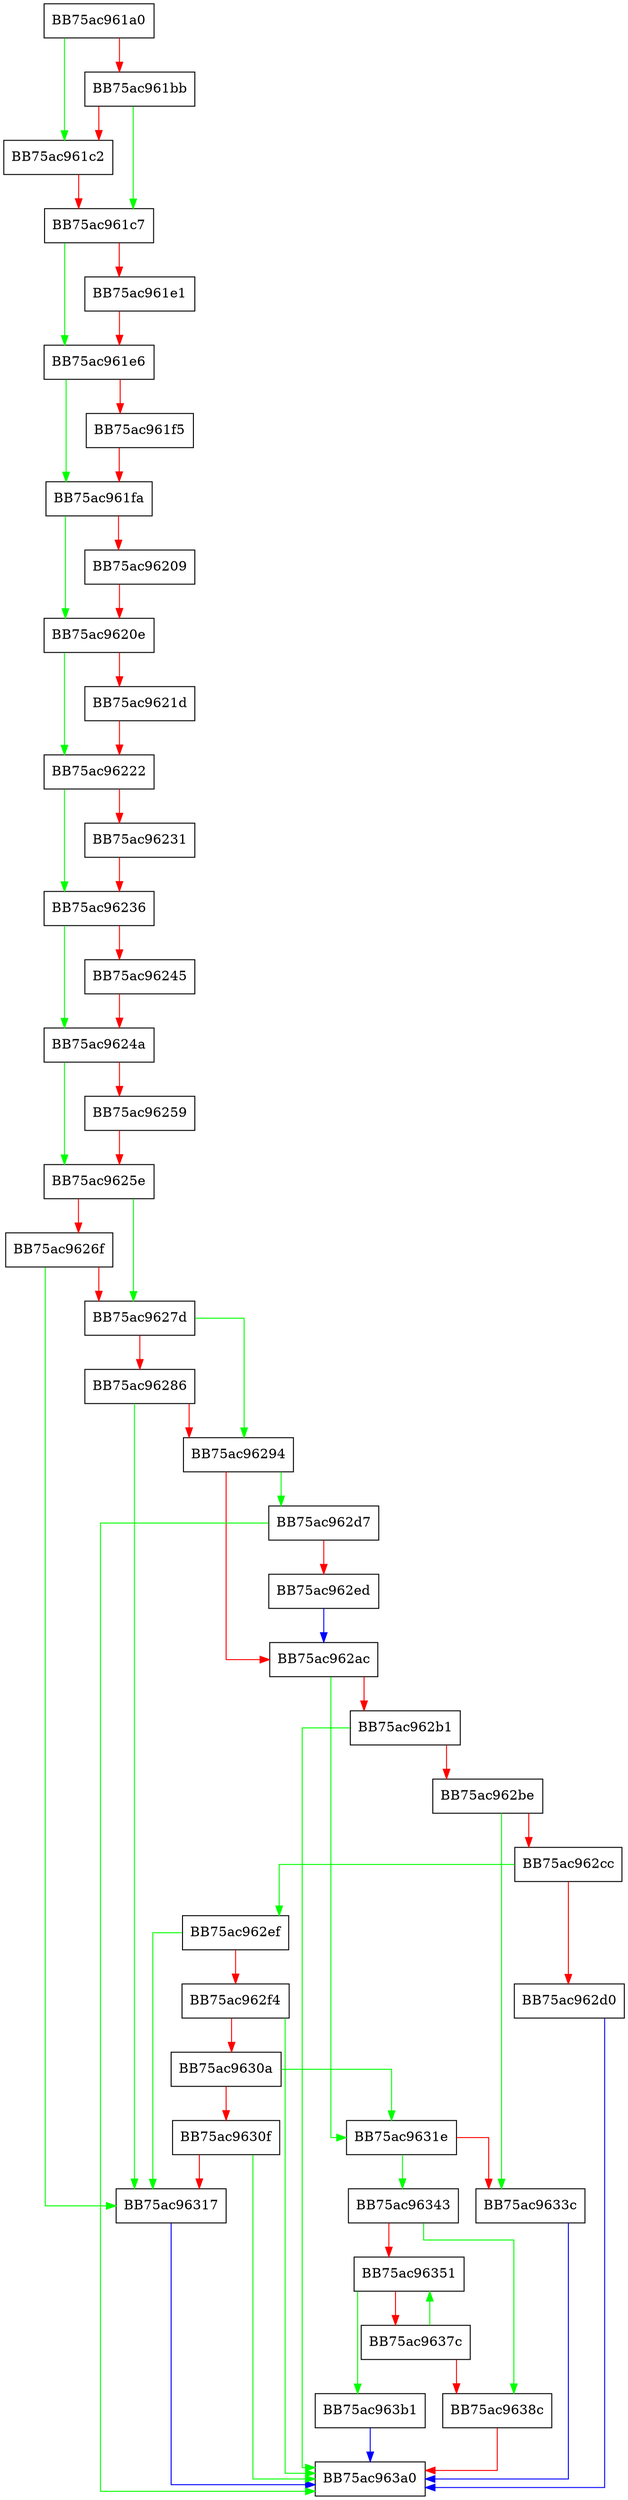 digraph PrecheckRemove {
  node [shape="box"];
  graph [splines=ortho];
  BB75ac961a0 -> BB75ac961c2 [color="green"];
  BB75ac961a0 -> BB75ac961bb [color="red"];
  BB75ac961bb -> BB75ac961c7 [color="green"];
  BB75ac961bb -> BB75ac961c2 [color="red"];
  BB75ac961c2 -> BB75ac961c7 [color="red"];
  BB75ac961c7 -> BB75ac961e6 [color="green"];
  BB75ac961c7 -> BB75ac961e1 [color="red"];
  BB75ac961e1 -> BB75ac961e6 [color="red"];
  BB75ac961e6 -> BB75ac961fa [color="green"];
  BB75ac961e6 -> BB75ac961f5 [color="red"];
  BB75ac961f5 -> BB75ac961fa [color="red"];
  BB75ac961fa -> BB75ac9620e [color="green"];
  BB75ac961fa -> BB75ac96209 [color="red"];
  BB75ac96209 -> BB75ac9620e [color="red"];
  BB75ac9620e -> BB75ac96222 [color="green"];
  BB75ac9620e -> BB75ac9621d [color="red"];
  BB75ac9621d -> BB75ac96222 [color="red"];
  BB75ac96222 -> BB75ac96236 [color="green"];
  BB75ac96222 -> BB75ac96231 [color="red"];
  BB75ac96231 -> BB75ac96236 [color="red"];
  BB75ac96236 -> BB75ac9624a [color="green"];
  BB75ac96236 -> BB75ac96245 [color="red"];
  BB75ac96245 -> BB75ac9624a [color="red"];
  BB75ac9624a -> BB75ac9625e [color="green"];
  BB75ac9624a -> BB75ac96259 [color="red"];
  BB75ac96259 -> BB75ac9625e [color="red"];
  BB75ac9625e -> BB75ac9627d [color="green"];
  BB75ac9625e -> BB75ac9626f [color="red"];
  BB75ac9626f -> BB75ac96317 [color="green"];
  BB75ac9626f -> BB75ac9627d [color="red"];
  BB75ac9627d -> BB75ac96294 [color="green"];
  BB75ac9627d -> BB75ac96286 [color="red"];
  BB75ac96286 -> BB75ac96317 [color="green"];
  BB75ac96286 -> BB75ac96294 [color="red"];
  BB75ac96294 -> BB75ac962d7 [color="green"];
  BB75ac96294 -> BB75ac962ac [color="red"];
  BB75ac962ac -> BB75ac9631e [color="green"];
  BB75ac962ac -> BB75ac962b1 [color="red"];
  BB75ac962b1 -> BB75ac963a0 [color="green"];
  BB75ac962b1 -> BB75ac962be [color="red"];
  BB75ac962be -> BB75ac9633c [color="green"];
  BB75ac962be -> BB75ac962cc [color="red"];
  BB75ac962cc -> BB75ac962ef [color="green"];
  BB75ac962cc -> BB75ac962d0 [color="red"];
  BB75ac962d0 -> BB75ac963a0 [color="blue"];
  BB75ac962d7 -> BB75ac963a0 [color="green"];
  BB75ac962d7 -> BB75ac962ed [color="red"];
  BB75ac962ed -> BB75ac962ac [color="blue"];
  BB75ac962ef -> BB75ac96317 [color="green"];
  BB75ac962ef -> BB75ac962f4 [color="red"];
  BB75ac962f4 -> BB75ac963a0 [color="green"];
  BB75ac962f4 -> BB75ac9630a [color="red"];
  BB75ac9630a -> BB75ac9631e [color="green"];
  BB75ac9630a -> BB75ac9630f [color="red"];
  BB75ac9630f -> BB75ac963a0 [color="green"];
  BB75ac9630f -> BB75ac96317 [color="red"];
  BB75ac96317 -> BB75ac963a0 [color="blue"];
  BB75ac9631e -> BB75ac96343 [color="green"];
  BB75ac9631e -> BB75ac9633c [color="red"];
  BB75ac9633c -> BB75ac963a0 [color="blue"];
  BB75ac96343 -> BB75ac9638c [color="green"];
  BB75ac96343 -> BB75ac96351 [color="red"];
  BB75ac96351 -> BB75ac963b1 [color="green"];
  BB75ac96351 -> BB75ac9637c [color="red"];
  BB75ac9637c -> BB75ac96351 [color="green"];
  BB75ac9637c -> BB75ac9638c [color="red"];
  BB75ac9638c -> BB75ac963a0 [color="red"];
  BB75ac963b1 -> BB75ac963a0 [color="blue"];
}